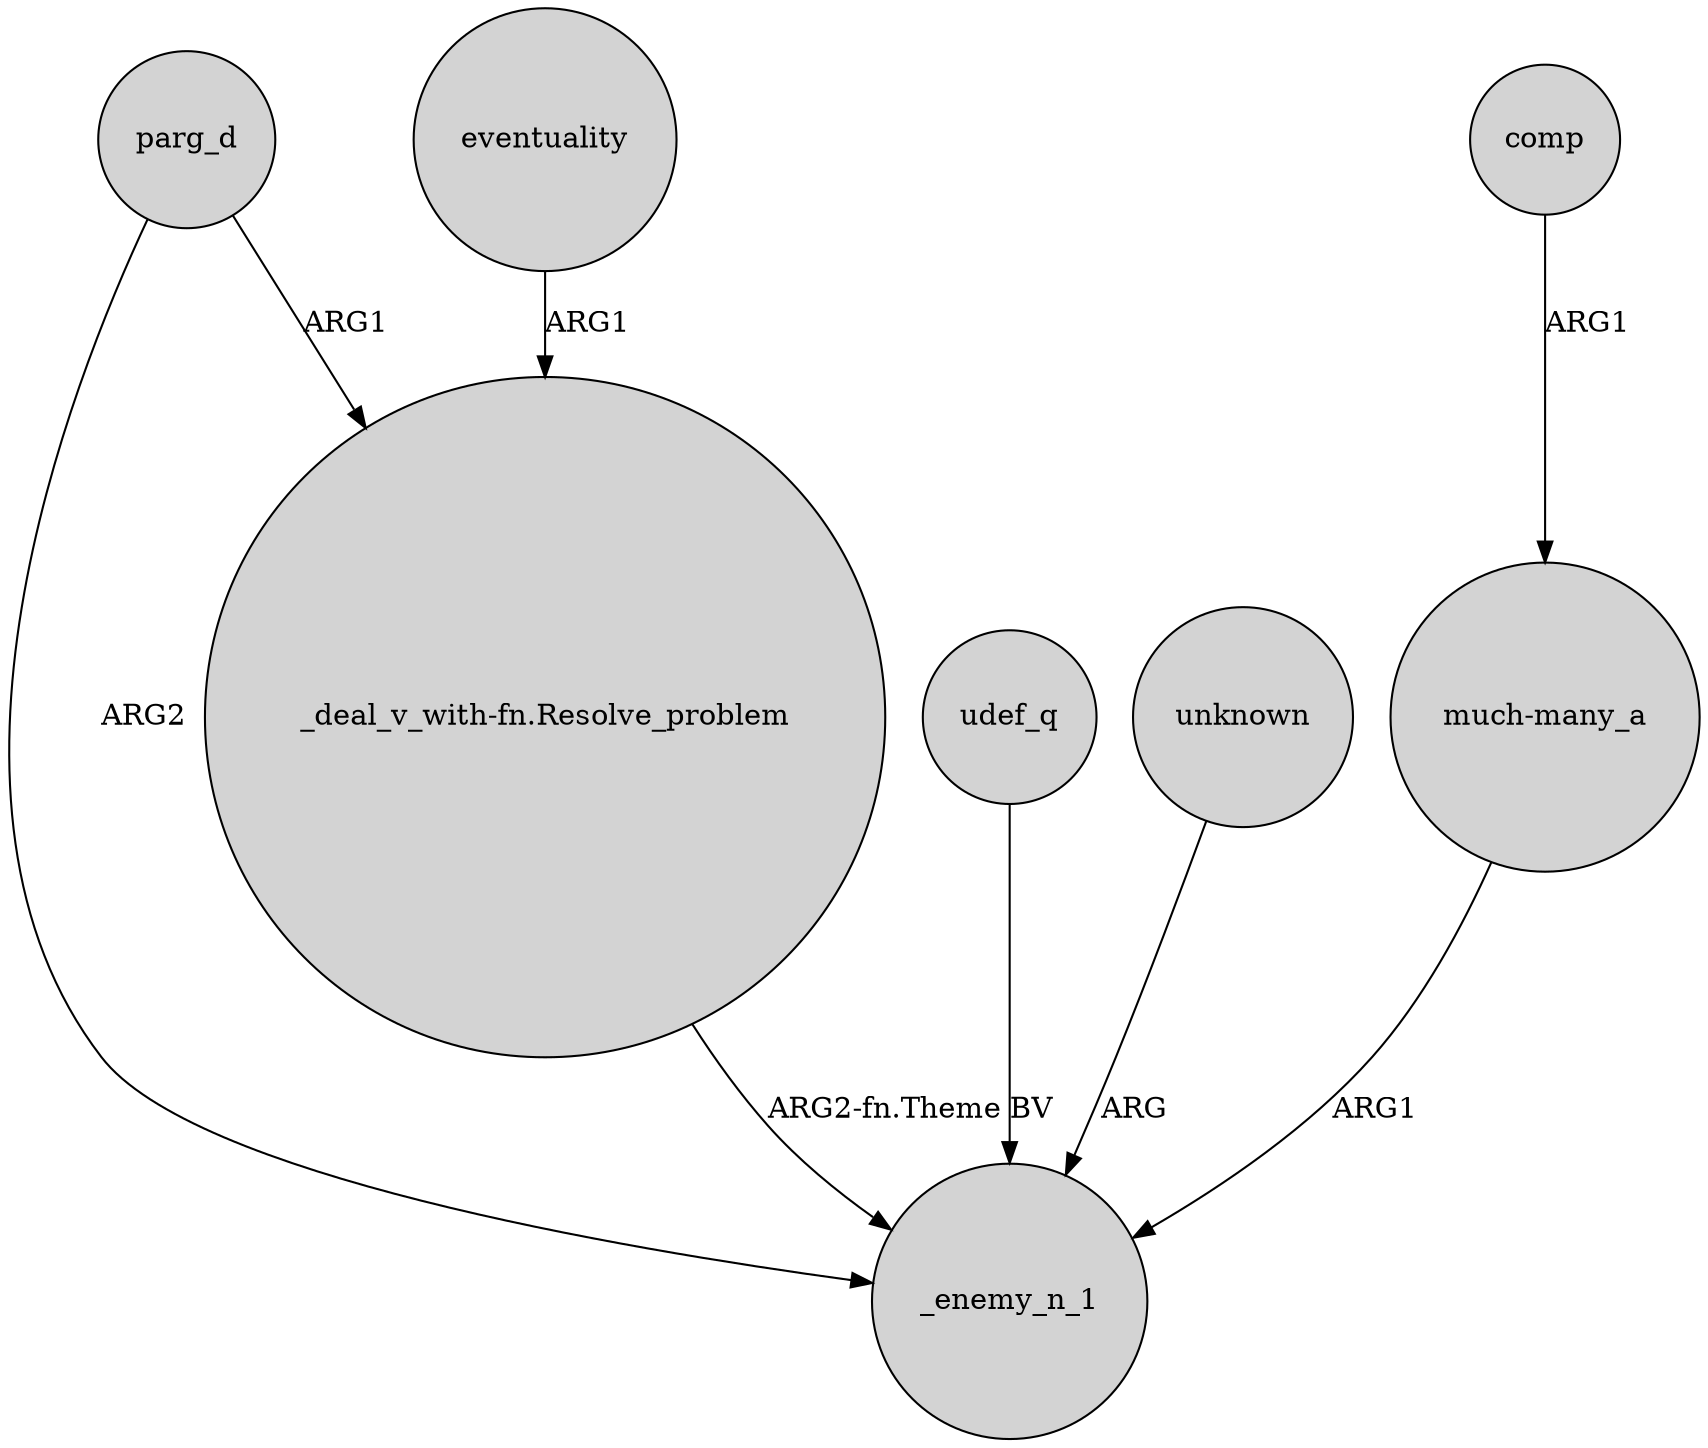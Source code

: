 digraph {
	node [shape=circle style=filled]
	"much-many_a" -> _enemy_n_1 [label=ARG1]
	comp -> "much-many_a" [label=ARG1]
	"_deal_v_with-fn.Resolve_problem" -> _enemy_n_1 [label="ARG2-fn.Theme"]
	udef_q -> _enemy_n_1 [label=BV]
	unknown -> _enemy_n_1 [label=ARG]
	parg_d -> _enemy_n_1 [label=ARG2]
	eventuality -> "_deal_v_with-fn.Resolve_problem" [label=ARG1]
	parg_d -> "_deal_v_with-fn.Resolve_problem" [label=ARG1]
}

